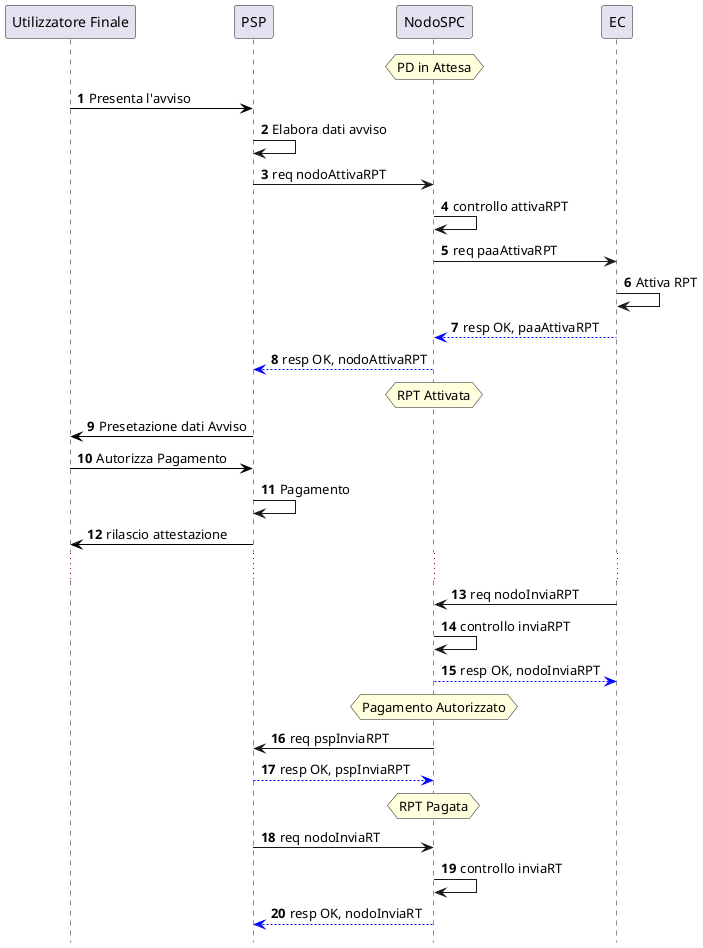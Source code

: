 @startuml
hide footbox
autonumber
participant Cittadino as "Utilizzatore Finale"
participant PSP
participant NodoSPC
participant EC

hnote over NodoSPC : PD in Attesa

Cittadino [#000000]-> PSP: Presenta l'avviso

PSP -> PSP: Elabora dati avviso 


PSP -> NodoSPC: req nodoAttivaRPT
NodoSPC -> NodoSPC : controllo attivaRPT

NodoSPC -> EC : req paaAttivaRPT
EC -> EC : Attiva RPT
EC -[#0000FF]-> NodoSPC : resp OK, paaAttivaRPT

NodoSPC -[#0000FF]-> PSP : resp OK, nodoAttivaRPT

hnote over NodoSPC : RPT Attivata
PSP [#black]-> Cittadino : Presetazione dati Avviso
Cittadino [#black]-> PSP : Autorizza Pagamento
PSP -> PSP : Pagamento
PSP [#black]-> Cittadino: rilascio attestazione
...

EC -> NodoSPC : req nodoInviaRPT
NodoSPC -> NodoSPC : controllo inviaRPT

NodoSPC -[#0000FF]-> EC : resp OK, nodoInviaRPT
hnote over NodoSPC : Pagamento Autorizzato


NodoSPC -> PSP : req pspInviaRPT
PSP -[#0000FF]-> NodoSPC : resp OK, pspInviaRPT


hnote over NodoSPC : RPT Pagata

PSP -> NodoSPC : req nodoInviaRT
NodoSPC -> NodoSPC : controllo inviaRT
NodoSPC -[#0000FF]-> PSP : resp OK, nodoInviaRT


@enduml